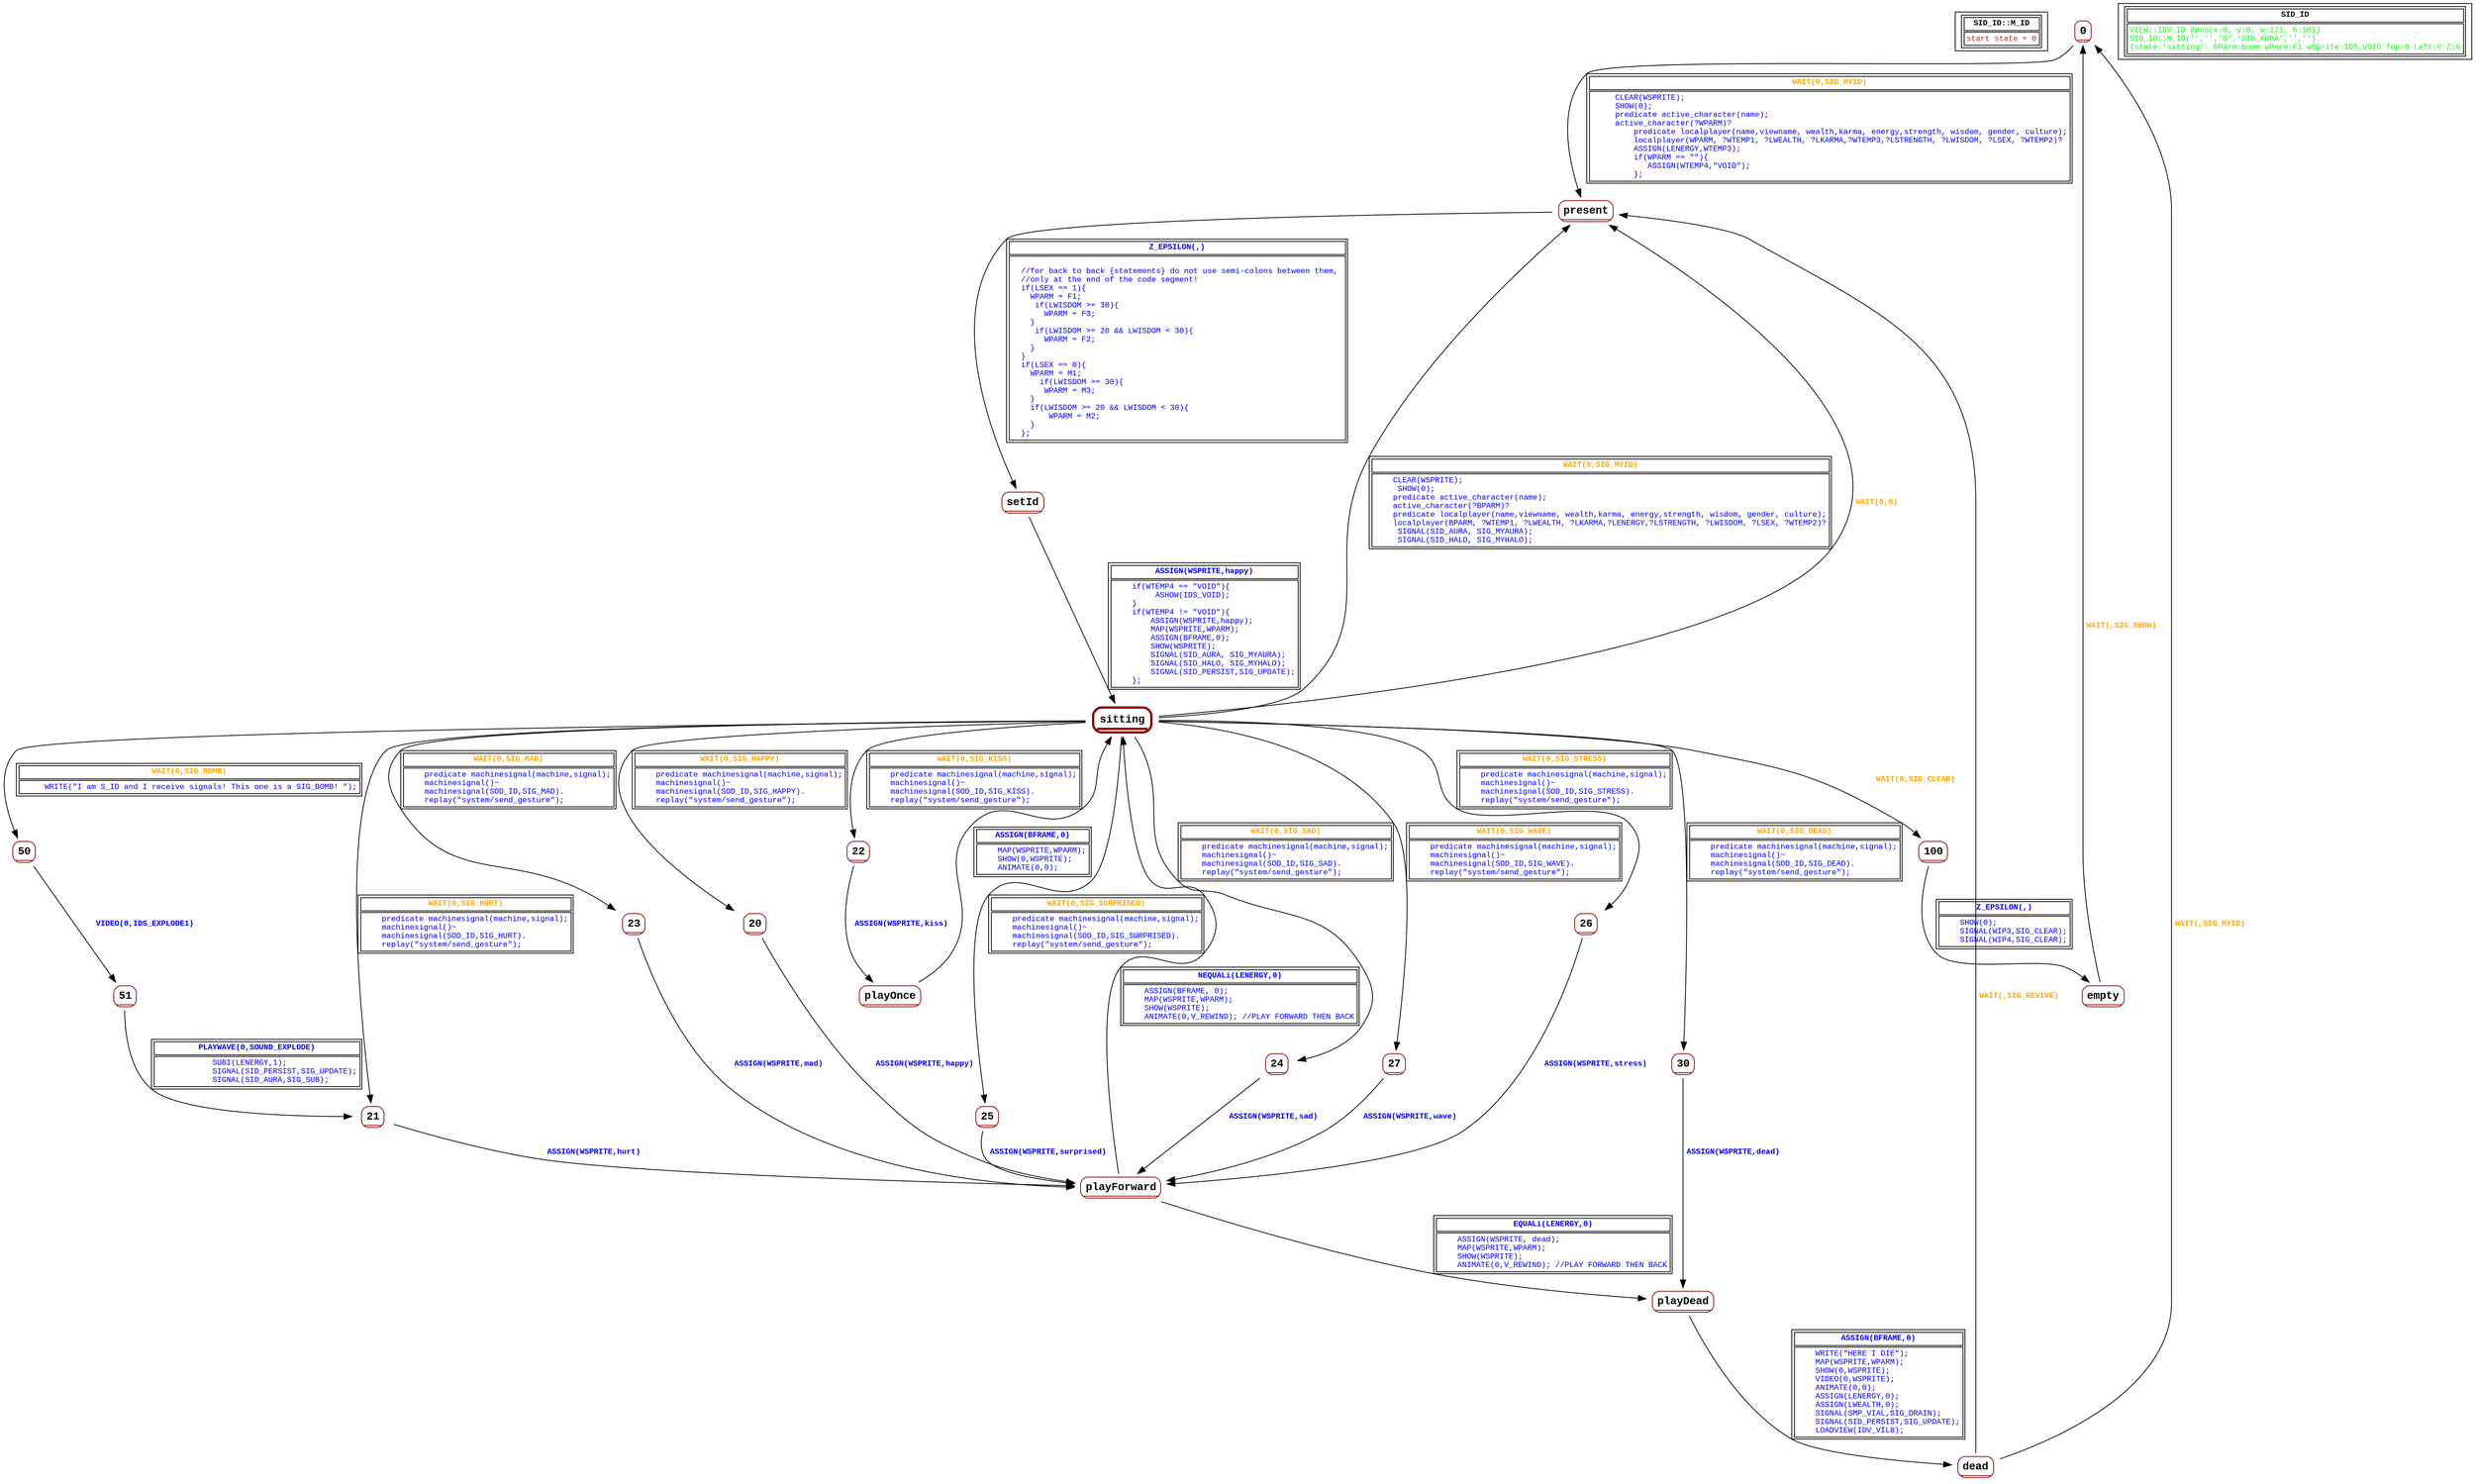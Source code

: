 digraph Automaton {
 fontname="Courier New"
	node [shape=oval, fontname="Courier New"];
	filename[shape = record, fontsize=10, label=< <table border="1"><tr><td><b>SID_ID::M_ID<br align="left"/></b></td></tr>
<tr><td><font point-size="10" color ="brown">start state = 0<br align="left"/></font></td></tr></table>>
];
	0[shape = none, fontsize=14, label=< <table border="1" color="darkred" style="rounded"><tr><td sides="b"><b>0<br align="left"/></b></td></tr>
</table>>];
"0" -> "present" [fontcolor=orange,fontsize=10,fontname="Courier New", label=< <table border="1"><tr><td><b>WAIT(0,SIG_MYID)<br align="left"/></b></td></tr>
<tr><td><font point-size="10" color ="blue">     CLEAR(WSPRITE);<br align="left"/>     SHOW(0);<br align="left"/>     predicate active_character(name);<br align="left"/>     active_character(?WPARM)?<br align="left"/>         predicate localplayer(name,viewname, wealth,karma, energy,strength, wisdom, gender, culture);<br align="left"/>         localplayer(WPARM, ?WTEMP1, ?LWEALTH, ?LKARMA,?WTEMP3,?LSTRENGTH, ?LWISDOM, ?LSEX, ?WTEMP2)?<br align="left"/>         ASSIGN(LENERGY,WTEMP3);<br align="left"/>         if(WPARM == &quot;&quot;)&#123;<br align="left"/>            ASSIGN(WTEMP4,&quot;VOID&quot;);<br align="left"/>         &#125;;<br align="left"/></font></td></tr></table>>
];
	100[shape = none, fontsize=14, label=< <table border="1" color="darkred" style="rounded"><tr><td sides="b"><b>100<br align="left"/></b></td></tr>
</table>>];
"100" -> "empty" [fontcolor=blue,fontsize=10,fontname="Courier New", label=< <table border="1"><tr><td><b>Z_EPSILON(,)<br align="left"/></b></td></tr>
<tr><td><font point-size="10" color ="blue">    SHOW(0);<br align="left"/>    SIGNAL(WIP3,SIG_CLEAR);<br align="left"/>    SIGNAL(WIP4,SIG_CLEAR);<br align="left"/></font></td></tr></table>>
];
	20[shape = none, fontsize=14, label=< <table border="1" color="darkred" style="rounded"><tr><td sides="b"><b>20<br align="left"/></b></td></tr>
</table>>];
"20" -> "playForward" [fontcolor=blue,fontsize=10,fontname="Courier New", label=< <table border="0"><tr><td><b>ASSIGN(WSPRITE,happy)<br align="left"/></b></td></tr>
</table>>
];
	21[shape = none, fontsize=14, label=< <table border="1" color="darkred" style="rounded"><tr><td sides="b"><b>21<br align="left"/></b></td></tr>
</table>>];
"21" -> "playForward" [fontcolor=blue,fontsize=10,fontname="Courier New", label=< <table border="0"><tr><td><b>ASSIGN(WSPRITE,hurt)<br align="left"/></b></td></tr>
</table>>
];
	22[shape = none, fontsize=14, label=< <table border="1" color="darkred" style="rounded"><tr><td sides="b"><b>22<br align="left"/></b></td></tr>
</table>>];
"22" -> "playOnce" [fontcolor=blue,fontsize=10,fontname="Courier New", label=< <table border="0"><tr><td><b>ASSIGN(WSPRITE,kiss)<br align="left"/></b></td></tr>
</table>>
];
	23[shape = none, fontsize=14, label=< <table border="1" color="darkred" style="rounded"><tr><td sides="b"><b>23<br align="left"/></b></td></tr>
</table>>];
"23" -> "playForward" [fontcolor=blue,fontsize=10,fontname="Courier New", label=< <table border="0"><tr><td><b>ASSIGN(WSPRITE,mad)<br align="left"/></b></td></tr>
</table>>
];
	24[shape = none, fontsize=14, label=< <table border="1" color="darkred" style="rounded"><tr><td sides="b"><b>24<br align="left"/></b></td></tr>
</table>>];
"24" -> "playForward" [fontcolor=blue,fontsize=10,fontname="Courier New", label=< <table border="0"><tr><td><b>ASSIGN(WSPRITE,sad)<br align="left"/></b></td></tr>
</table>>
];
	25[shape = none, fontsize=14, label=< <table border="1" color="darkred" style="rounded"><tr><td sides="b"><b>25<br align="left"/></b></td></tr>
</table>>];
"25" -> "playForward" [fontcolor=blue,fontsize=10,fontname="Courier New", label=< <table border="0"><tr><td><b>ASSIGN(WSPRITE,surprised)<br align="left"/></b></td></tr>
</table>>
];
	26[shape = none, fontsize=14, label=< <table border="1" color="darkred" style="rounded"><tr><td sides="b"><b>26<br align="left"/></b></td></tr>
</table>>];
"26" -> "playForward" [fontcolor=blue,fontsize=10,fontname="Courier New", label=< <table border="0"><tr><td><b>ASSIGN(WSPRITE,stress)<br align="left"/></b></td></tr>
</table>>
];
	27[shape = none, fontsize=14, label=< <table border="1" color="darkred" style="rounded"><tr><td sides="b"><b>27<br align="left"/></b></td></tr>
</table>>];
"27" -> "playForward" [fontcolor=blue,fontsize=10,fontname="Courier New", label=< <table border="0"><tr><td><b>ASSIGN(WSPRITE,wave)<br align="left"/></b></td></tr>
</table>>
];
	30[shape = none, fontsize=14, label=< <table border="1" color="darkred" style="rounded"><tr><td sides="b"><b>30<br align="left"/></b></td></tr>
</table>>];
"30" -> "playDead" [fontcolor=blue,fontsize=10,fontname="Courier New", label=< <table border="0"><tr><td><b>ASSIGN(WSPRITE,dead)<br align="left"/></b></td></tr>
</table>>
];
	50[shape = none, fontsize=14, label=< <table border="1" color="darkred" style="rounded"><tr><td sides="b"><b>50<br align="left"/></b></td></tr>
</table>>];
"50" -> "51" [fontcolor=blue,fontsize=10,fontname="Courier New", label=< <table border="0"><tr><td><b>VIDEO(0,IDS_EXPLODE1)<br align="left"/></b></td></tr>
</table>>
];
	51[shape = none, fontsize=14, label=< <table border="1" color="darkred" style="rounded"><tr><td sides="b"><b>51<br align="left"/></b></td></tr>
</table>>];
"51" -> "21" [fontcolor=blue,fontsize=10,fontname="Courier New", label=< <table border="1"><tr><td><b>PLAYWAVE(0,SOUND_EXPLODE)<br align="left"/></b></td></tr>
<tr><td><font point-size="10" color ="blue">            SUBI(LENERGY,1);<br align="left"/>            SIGNAL(SID_PERSIST,SIG_UPDATE);<br align="left"/>            SIGNAL(SID_AURA,SIG_SUB);<br align="left"/></font></td></tr></table>>
];
	dead[shape = none, fontsize=14, label=< <table border="1" color="darkred" style="rounded"><tr><td sides="b"><b>dead<br align="left"/></b></td></tr>
</table>>];
"dead" -> "present" [fontcolor=orange,fontsize=10,fontname="Courier New", label=< <table border="0"><tr><td><b>WAIT(,SIG_REVIVE)<br align="left"/></b></td></tr>
</table>>
];
"dead" -> "0" [fontcolor=orange,fontsize=10,fontname="Courier New", label=< <table border="0"><tr><td><b>WAIT(,SIG_MYID)<br align="left"/></b></td></tr>
</table>>
];
	empty[shape = none, fontsize=14, label=< <table border="1" color="darkred" style="rounded"><tr><td sides="b"><b>empty<br align="left"/></b></td></tr>
</table>>];
"empty" -> "0" [fontcolor=orange,fontsize=10,fontname="Courier New", label=< <table border="0"><tr><td><b>WAIT(,SIG_SHOW)<br align="left"/></b></td></tr>
</table>>
];
	playDead[shape = none, fontsize=14, label=< <table border="1" color="darkred" style="rounded"><tr><td sides="b"><b>playDead<br align="left"/></b></td></tr>
</table>>];
"playDead" -> "dead" [fontcolor=blue,fontsize=10,fontname="Courier New", label=< <table border="1"><tr><td><b>ASSIGN(BFRAME,0)<br align="left"/></b></td></tr>
<tr><td><font point-size="10" color ="blue">    WRITE(&quot;HERE I DIE&quot;);<br align="left"/>    MAP(WSPRITE,WPARM);<br align="left"/>    SHOW(0,WSPRITE);<br align="left"/>    VIDEO(0,WSPRITE);<br align="left"/>    ANIMATE(0,0);<br align="left"/>    ASSIGN(LENERGY,0);<br align="left"/>    ASSIGN(LWEALTH,0);<br align="left"/>    SIGNAL(SMP_VIAL,SIG_DRAIN);<br align="left"/>    SIGNAL(SID_PERSIST,SIG_UPDATE);<br align="left"/>    LOADVIEW(IDV_VIL8);<br align="left"/></font></td></tr></table>>
];
	playForward[shape = none, fontsize=14, label=< <table border="1" color="darkred" style="rounded"><tr><td sides="b"><b>playForward<br align="left"/></b></td></tr>
</table>>];
"playForward" -> "playDead" [fontcolor=blue,fontsize=10,fontname="Courier New", label=< <table border="1"><tr><td><b>EQUALi(LENERGY,0)<br align="left"/></b></td></tr>
<tr><td><font point-size="10" color ="blue">    ASSIGN(WSPRITE, dead);<br align="left"/>    MAP(WSPRITE,WPARM);<br align="left"/>    SHOW(WSPRITE);<br align="left"/>    ANIMATE(0,V_REWIND); //PLAY FORWARD THEN BACK<br align="left"/></font></td></tr></table>>
];
"playForward" -> "sitting" [fontcolor=blue,fontsize=10,fontname="Courier New", label=< <table border="1"><tr><td><b>NEQUALi(LENERGY,0)<br align="left"/></b></td></tr>
<tr><td><font point-size="10" color ="blue">    ASSIGN(BFRAME, 0);<br align="left"/>    MAP(WSPRITE,WPARM);<br align="left"/>    SHOW(WSPRITE);<br align="left"/>    ANIMATE(0,V_REWIND); //PLAY FORWARD THEN BACK<br align="left"/></font></td></tr></table>>
];
	playOnce[shape = none, fontsize=14, label=< <table border="1" color="darkred" style="rounded"><tr><td sides="b"><b>playOnce<br align="left"/></b></td></tr>
</table>>];
"playOnce" -> "sitting" [fontcolor=blue,fontsize=10,fontname="Courier New", label=< <table border="1"><tr><td><b>ASSIGN(BFRAME,0)<br align="left"/></b></td></tr>
<tr><td><font point-size="10" color ="blue">    MAP(WSPRITE,WPARM);<br align="left"/>    SHOW(0,WSPRITE);<br align="left"/>    ANIMATE(0,0);<br align="left"/></font></td></tr></table>>
];
	present[shape = none, fontsize=14, label=< <table border="1" color="darkred" style="rounded"><tr><td sides="b"><b>present<br align="left"/></b></td></tr>
</table>>];
"present" -> "setId" [fontcolor=blue,fontsize=10,fontname="Courier New", label=< <table border="1"><tr><td><b>Z_EPSILON(,)<br align="left"/></b></td></tr>
<tr><td><font point-size="10" color ="blue">       <br align="left"/>  //for back to back &#123;statements&#125; do not use semi-colons between them, <br align="left"/>  //only at the end of the code segment!<br align="left"/>  if(LSEX == 1)&#123;<br align="left"/>    WPARM = F1;<br align="left"/>     if(LWISDOM &gt;= 30)&#123;<br align="left"/>       WPARM = F3;<br align="left"/>    &#125;<br align="left"/>     if(LWISDOM &gt;= 20 &amp;&amp; LWISDOM &lt; 30)&#123;<br align="left"/>       WPARM = F2;<br align="left"/>    &#125;<br align="left"/>  &#125;<br align="left"/>  if(LSEX == 0)&#123;<br align="left"/>    WPARM = M1;<br align="left"/>      if(LWISDOM &gt;= 30)&#123;<br align="left"/>       WPARM = M3;<br align="left"/>    &#125;<br align="left"/>    if(LWISDOM &gt;= 20 &amp;&amp; LWISDOM &lt; 30)&#123;<br align="left"/>        WPARM = M2;<br align="left"/>    &#125;<br align="left"/>  &#125;; <br align="left"/></font></td></tr></table>>
];
	setId[shape = none, fontsize=14, label=< <table border="1" color="darkred" style="rounded"><tr><td sides="b"><b>setId<br align="left"/></b></td></tr>
</table>>];
"setId" -> "sitting" [fontcolor=blue,fontsize=10,fontname="Courier New", label=< <table border="1"><tr><td><b>ASSIGN(WSPRITE,happy)<br align="left"/></b></td></tr>
<tr><td><font point-size="10" color ="blue">    if(WTEMP4 == &quot;VOID&quot;)&#123;<br align="left"/>         ASHOW(IDS_VOID);<br align="left"/>    &#125;<br align="left"/>    if(WTEMP4 != &quot;VOID&quot;)&#123;<br align="left"/>        ASSIGN(WSPRITE,happy);<br align="left"/>        MAP(WSPRITE,WPARM);<br align="left"/>        ASSIGN(BFRAME,0);<br align="left"/>        SHOW(WSPRITE);<br align="left"/>        SIGNAL(SID_AURA, SIG_MYAURA);<br align="left"/>        SIGNAL(SID_HALO, SIG_MYHALO);<br align="left"/>        SIGNAL(SID_PERSIST,SIG_UPDATE);<br align="left"/>    &#125;;<br align="left"/></font></td></tr></table>>
];
	sitting[shape = none, fontsize=14, label=< <table border="3" color="darkred" style="rounded"><tr><td sides="b"><b>sitting<br align="left"/></b></td></tr>
</table>>];
"sitting" -> "present" [fontcolor=orange,fontsize=10,fontname="Courier New", label=< <table border="1"><tr><td><b>WAIT(0,SIG_MYID)<br align="left"/></b></td></tr>
<tr><td><font point-size="10" color ="blue">    CLEAR(WSPRITE);<br align="left"/>     SHOW(0);<br align="left"/>    predicate active_character(name);<br align="left"/>    active_character(?BPARM)?<br align="left"/>    predicate localplayer(name,viewname, wealth,karma, energy,strength, wisdom, gender, culture);<br align="left"/>    localplayer(BPARM, ?WTEMP1, ?LWEALTH, ?LKARMA,?LENERGY,?LSTRENGTH, ?LWISDOM, ?LSEX, ?WTEMP2)?<br align="left"/>     SIGNAL(SID_AURA, SIG_MYAURA);<br align="left"/>     SIGNAL(SID_HALO, SIG_MYHALO);<br align="left"/></font></td></tr></table>>
];
"sitting" -> "20" [fontcolor=orange,fontsize=10,fontname="Courier New", label=< <table border="1"><tr><td><b>WAIT(0,SIG_HAPPY)<br align="left"/></b></td></tr>
<tr><td><font point-size="10" color ="blue">    predicate machinesignal(machine,signal);<br align="left"/>    machinesignal()~<br align="left"/>    machinesignal(SOD_ID,SIG_HAPPY).<br align="left"/>    replay(&quot;system/send_gesture&quot;);<br align="left"/></font></td></tr></table>>
];
"sitting" -> "21" [fontcolor=orange,fontsize=10,fontname="Courier New", label=< <table border="1"><tr><td><b>WAIT(0,SIG_HURT)<br align="left"/></b></td></tr>
<tr><td><font point-size="10" color ="blue">    predicate machinesignal(machine,signal);<br align="left"/>    machinesignal()~<br align="left"/>    machinesignal(SOD_ID,SIG_HURT).<br align="left"/>    replay(&quot;system/send_gesture&quot;);<br align="left"/></font></td></tr></table>>
];
"sitting" -> "22" [fontcolor=orange,fontsize=10,fontname="Courier New", label=< <table border="1"><tr><td><b>WAIT(0,SIG_KISS)<br align="left"/></b></td></tr>
<tr><td><font point-size="10" color ="blue">    predicate machinesignal(machine,signal);<br align="left"/>    machinesignal()~<br align="left"/>    machinesignal(SOD_ID,SIG_KISS).<br align="left"/>    replay(&quot;system/send_gesture&quot;);<br align="left"/></font></td></tr></table>>
];
"sitting" -> "23" [fontcolor=orange,fontsize=10,fontname="Courier New", label=< <table border="1"><tr><td><b>WAIT(0,SIG_MAD)<br align="left"/></b></td></tr>
<tr><td><font point-size="10" color ="blue">    predicate machinesignal(machine,signal);<br align="left"/>    machinesignal()~<br align="left"/>    machinesignal(SOD_ID,SIG_MAD).<br align="left"/>    replay(&quot;system/send_gesture&quot;);<br align="left"/></font></td></tr></table>>
];
"sitting" -> "24" [fontcolor=orange,fontsize=10,fontname="Courier New", label=< <table border="1"><tr><td><b>WAIT(0,SIG_SAD)<br align="left"/></b></td></tr>
<tr><td><font point-size="10" color ="blue">    predicate machinesignal(machine,signal);<br align="left"/>    machinesignal()~<br align="left"/>    machinesignal(SOD_ID,SIG_SAD).<br align="left"/>    replay(&quot;system/send_gesture&quot;);<br align="left"/></font></td></tr></table>>
];
"sitting" -> "25" [fontcolor=orange,fontsize=10,fontname="Courier New", label=< <table border="1"><tr><td><b>WAIT(0,SIG_SURPRISED)<br align="left"/></b></td></tr>
<tr><td><font point-size="10" color ="blue">    predicate machinesignal(machine,signal);<br align="left"/>    machinesignal()~<br align="left"/>    machinesignal(SOD_ID,SIG_SURPRISED).<br align="left"/>    replay(&quot;system/send_gesture&quot;);<br align="left"/></font></td></tr></table>>
];
"sitting" -> "26" [fontcolor=orange,fontsize=10,fontname="Courier New", label=< <table border="1"><tr><td><b>WAIT(0,SIG_STRESS)<br align="left"/></b></td></tr>
<tr><td><font point-size="10" color ="blue">    predicate machinesignal(machine,signal);<br align="left"/>    machinesignal()~<br align="left"/>    machinesignal(SOD_ID,SIG_STRESS).<br align="left"/>    replay(&quot;system/send_gesture&quot;);<br align="left"/></font></td></tr></table>>
];
"sitting" -> "27" [fontcolor=orange,fontsize=10,fontname="Courier New", label=< <table border="1"><tr><td><b>WAIT(0,SIG_WAVE)<br align="left"/></b></td></tr>
<tr><td><font point-size="10" color ="blue">    predicate machinesignal(machine,signal);<br align="left"/>    machinesignal()~<br align="left"/>    machinesignal(SOD_ID,SIG_WAVE).<br align="left"/>    replay(&quot;system/send_gesture&quot;);<br align="left"/></font></td></tr></table>>
];
"sitting" -> "30" [fontcolor=orange,fontsize=10,fontname="Courier New", label=< <table border="1"><tr><td><b>WAIT(0,SIG_DEAD)<br align="left"/></b></td></tr>
<tr><td><font point-size="10" color ="blue">    predicate machinesignal(machine,signal);<br align="left"/>    machinesignal()~<br align="left"/>    machinesignal(SOD_ID,SIG_DEAD).<br align="left"/>    replay(&quot;system/send_gesture&quot;);<br align="left"/></font></td></tr></table>>
];
"sitting" -> "50" [fontcolor=orange,fontsize=10,fontname="Courier New", label=< <table border="1"><tr><td><b>WAIT(0,SIG_BOMB)<br align="left"/></b></td></tr>
<tr><td><font point-size="10" color ="blue">     WRITE(&quot;I am S_ID and I receive signals! This one is a SIG_BOMB! &quot;);<br align="left"/></font></td></tr></table>>
];
"sitting" -> "100" [fontcolor=orange,fontsize=10,fontname="Courier New", label=< <table border="0"><tr><td><b>WAIT(0,SIG_CLEAR)<br align="left"/></b></td></tr>
</table>>
];
"sitting" -> "present" [fontcolor=orange,fontsize=10,fontname="Courier New", label=< <table border="0"><tr><td><b>WAIT(0,0)<br align="left"/></b></td></tr>
</table>>
];
	status[shape = record, fontsize=10, label=< <table border="1"><tr><td><b>SID_ID<br align="left"/></b></td></tr>
<tr><td><font point-size="10" color ="green">VIEW::IDV_ID @pos(x:0, y:0, w:171, h:101)<br align="left"/>SID_ID::M_ID(&apos;&apos;,&apos;&apos;,&apos;0&apos;,&apos;SID_AURA&apos;,&apos;&apos;,&apos;&apos;)<br align="left"/>			&#123;state:&apos;sitting&apos;: bParm:boom wParm:F1 wSprite:IDS_VOID Top:0 Left:0 Z:6<br align="left"/></font></td></tr></table>>
];
}
